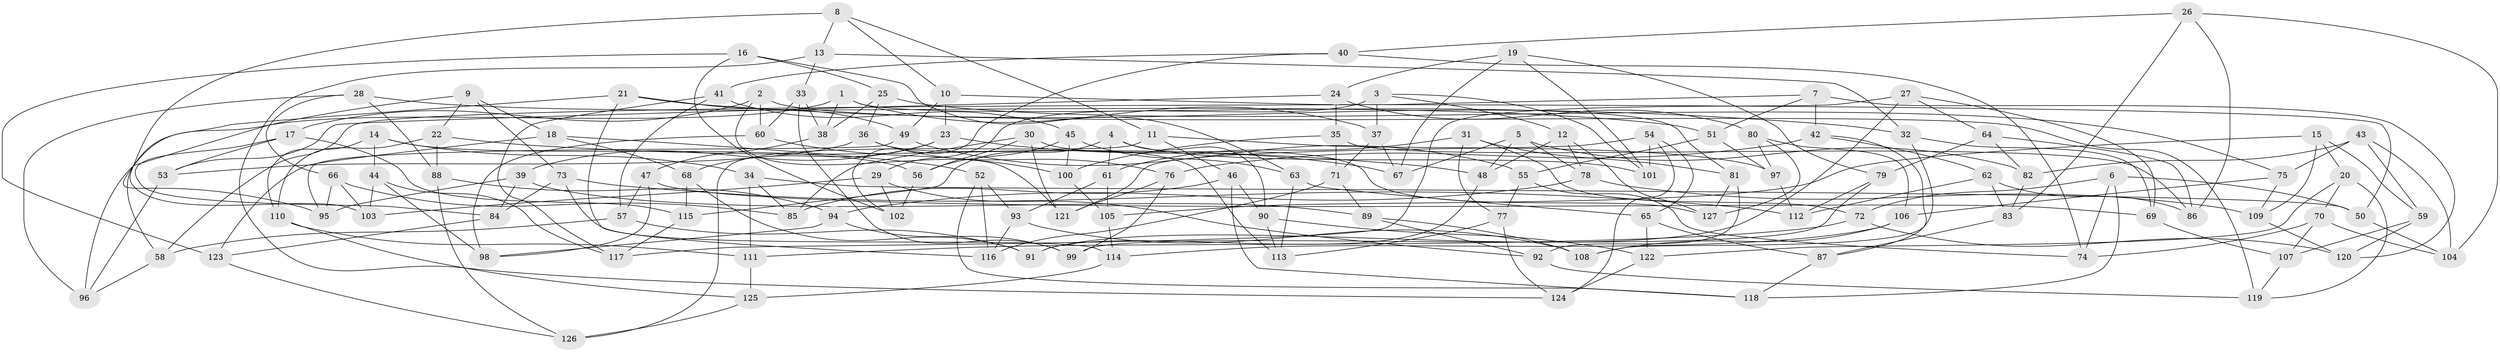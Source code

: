 // coarse degree distribution, {6: 0.5555555555555556, 4: 0.41975308641975306, 5: 0.012345679012345678, 3: 0.012345679012345678}
// Generated by graph-tools (version 1.1) at 2025/42/03/06/25 10:42:16]
// undirected, 127 vertices, 254 edges
graph export_dot {
graph [start="1"]
  node [color=gray90,style=filled];
  1;
  2;
  3;
  4;
  5;
  6;
  7;
  8;
  9;
  10;
  11;
  12;
  13;
  14;
  15;
  16;
  17;
  18;
  19;
  20;
  21;
  22;
  23;
  24;
  25;
  26;
  27;
  28;
  29;
  30;
  31;
  32;
  33;
  34;
  35;
  36;
  37;
  38;
  39;
  40;
  41;
  42;
  43;
  44;
  45;
  46;
  47;
  48;
  49;
  50;
  51;
  52;
  53;
  54;
  55;
  56;
  57;
  58;
  59;
  60;
  61;
  62;
  63;
  64;
  65;
  66;
  67;
  68;
  69;
  70;
  71;
  72;
  73;
  74;
  75;
  76;
  77;
  78;
  79;
  80;
  81;
  82;
  83;
  84;
  85;
  86;
  87;
  88;
  89;
  90;
  91;
  92;
  93;
  94;
  95;
  96;
  97;
  98;
  99;
  100;
  101;
  102;
  103;
  104;
  105;
  106;
  107;
  108;
  109;
  110;
  111;
  112;
  113;
  114;
  115;
  116;
  117;
  118;
  119;
  120;
  121;
  122;
  123;
  124;
  125;
  126;
  127;
  1 -- 37;
  1 -- 81;
  1 -- 96;
  1 -- 38;
  2 -- 119;
  2 -- 121;
  2 -- 17;
  2 -- 60;
  3 -- 29;
  3 -- 101;
  3 -- 12;
  3 -- 37;
  4 -- 115;
  4 -- 61;
  4 -- 101;
  4 -- 90;
  5 -- 78;
  5 -- 48;
  5 -- 82;
  5 -- 67;
  6 -- 50;
  6 -- 72;
  6 -- 118;
  6 -- 74;
  7 -- 42;
  7 -- 51;
  7 -- 58;
  7 -- 120;
  8 -- 13;
  8 -- 11;
  8 -- 10;
  8 -- 103;
  9 -- 18;
  9 -- 95;
  9 -- 22;
  9 -- 73;
  10 -- 23;
  10 -- 50;
  10 -- 49;
  11 -- 97;
  11 -- 46;
  11 -- 126;
  12 -- 48;
  12 -- 78;
  12 -- 127;
  13 -- 124;
  13 -- 32;
  13 -- 33;
  14 -- 34;
  14 -- 44;
  14 -- 56;
  14 -- 110;
  15 -- 105;
  15 -- 109;
  15 -- 20;
  15 -- 59;
  16 -- 123;
  16 -- 102;
  16 -- 63;
  16 -- 25;
  17 -- 115;
  17 -- 53;
  17 -- 84;
  18 -- 123;
  18 -- 52;
  18 -- 68;
  19 -- 101;
  19 -- 67;
  19 -- 24;
  19 -- 79;
  20 -- 119;
  20 -- 70;
  20 -- 122;
  21 -- 49;
  21 -- 58;
  21 -- 116;
  21 -- 32;
  22 -- 88;
  22 -- 110;
  22 -- 48;
  23 -- 68;
  23 -- 67;
  23 -- 39;
  24 -- 80;
  24 -- 53;
  24 -- 35;
  25 -- 75;
  25 -- 36;
  25 -- 38;
  26 -- 104;
  26 -- 40;
  26 -- 86;
  26 -- 83;
  27 -- 117;
  27 -- 91;
  27 -- 64;
  27 -- 69;
  28 -- 88;
  28 -- 51;
  28 -- 66;
  28 -- 96;
  29 -- 102;
  29 -- 103;
  29 -- 92;
  30 -- 127;
  30 -- 56;
  30 -- 121;
  30 -- 85;
  31 -- 77;
  31 -- 81;
  31 -- 72;
  31 -- 61;
  32 -- 108;
  32 -- 69;
  33 -- 38;
  33 -- 99;
  33 -- 60;
  34 -- 50;
  34 -- 85;
  34 -- 111;
  35 -- 86;
  35 -- 100;
  35 -- 71;
  36 -- 76;
  36 -- 53;
  36 -- 113;
  37 -- 71;
  37 -- 67;
  38 -- 47;
  39 -- 89;
  39 -- 95;
  39 -- 84;
  40 -- 41;
  40 -- 74;
  40 -- 102;
  41 -- 45;
  41 -- 57;
  41 -- 117;
  42 -- 87;
  42 -- 62;
  42 -- 76;
  43 -- 104;
  43 -- 59;
  43 -- 82;
  43 -- 75;
  44 -- 98;
  44 -- 117;
  44 -- 103;
  45 -- 56;
  45 -- 100;
  45 -- 63;
  46 -- 90;
  46 -- 85;
  46 -- 118;
  47 -- 69;
  47 -- 57;
  47 -- 98;
  48 -- 91;
  49 -- 95;
  49 -- 55;
  50 -- 104;
  51 -- 97;
  51 -- 55;
  52 -- 118;
  52 -- 116;
  52 -- 93;
  53 -- 96;
  54 -- 124;
  54 -- 121;
  54 -- 65;
  54 -- 101;
  55 -- 74;
  55 -- 77;
  56 -- 102;
  57 -- 58;
  57 -- 91;
  58 -- 96;
  59 -- 107;
  59 -- 120;
  60 -- 98;
  60 -- 100;
  61 -- 105;
  61 -- 93;
  62 -- 112;
  62 -- 83;
  62 -- 86;
  63 -- 65;
  63 -- 113;
  64 -- 82;
  64 -- 79;
  64 -- 86;
  65 -- 87;
  65 -- 122;
  66 -- 103;
  66 -- 85;
  66 -- 95;
  68 -- 91;
  68 -- 115;
  69 -- 107;
  70 -- 107;
  70 -- 74;
  70 -- 104;
  71 -- 89;
  71 -- 116;
  72 -- 111;
  72 -- 120;
  73 -- 84;
  73 -- 112;
  73 -- 114;
  75 -- 109;
  75 -- 106;
  76 -- 99;
  76 -- 121;
  77 -- 113;
  77 -- 124;
  78 -- 94;
  78 -- 109;
  79 -- 99;
  79 -- 112;
  80 -- 106;
  80 -- 97;
  80 -- 127;
  81 -- 92;
  81 -- 127;
  82 -- 83;
  83 -- 87;
  84 -- 123;
  87 -- 118;
  88 -- 126;
  88 -- 94;
  89 -- 92;
  89 -- 108;
  90 -- 122;
  90 -- 113;
  92 -- 119;
  93 -- 108;
  93 -- 116;
  94 -- 99;
  94 -- 98;
  97 -- 112;
  100 -- 105;
  105 -- 114;
  106 -- 114;
  106 -- 108;
  107 -- 119;
  109 -- 120;
  110 -- 111;
  110 -- 125;
  111 -- 125;
  114 -- 125;
  115 -- 117;
  122 -- 124;
  123 -- 126;
  125 -- 126;
}

